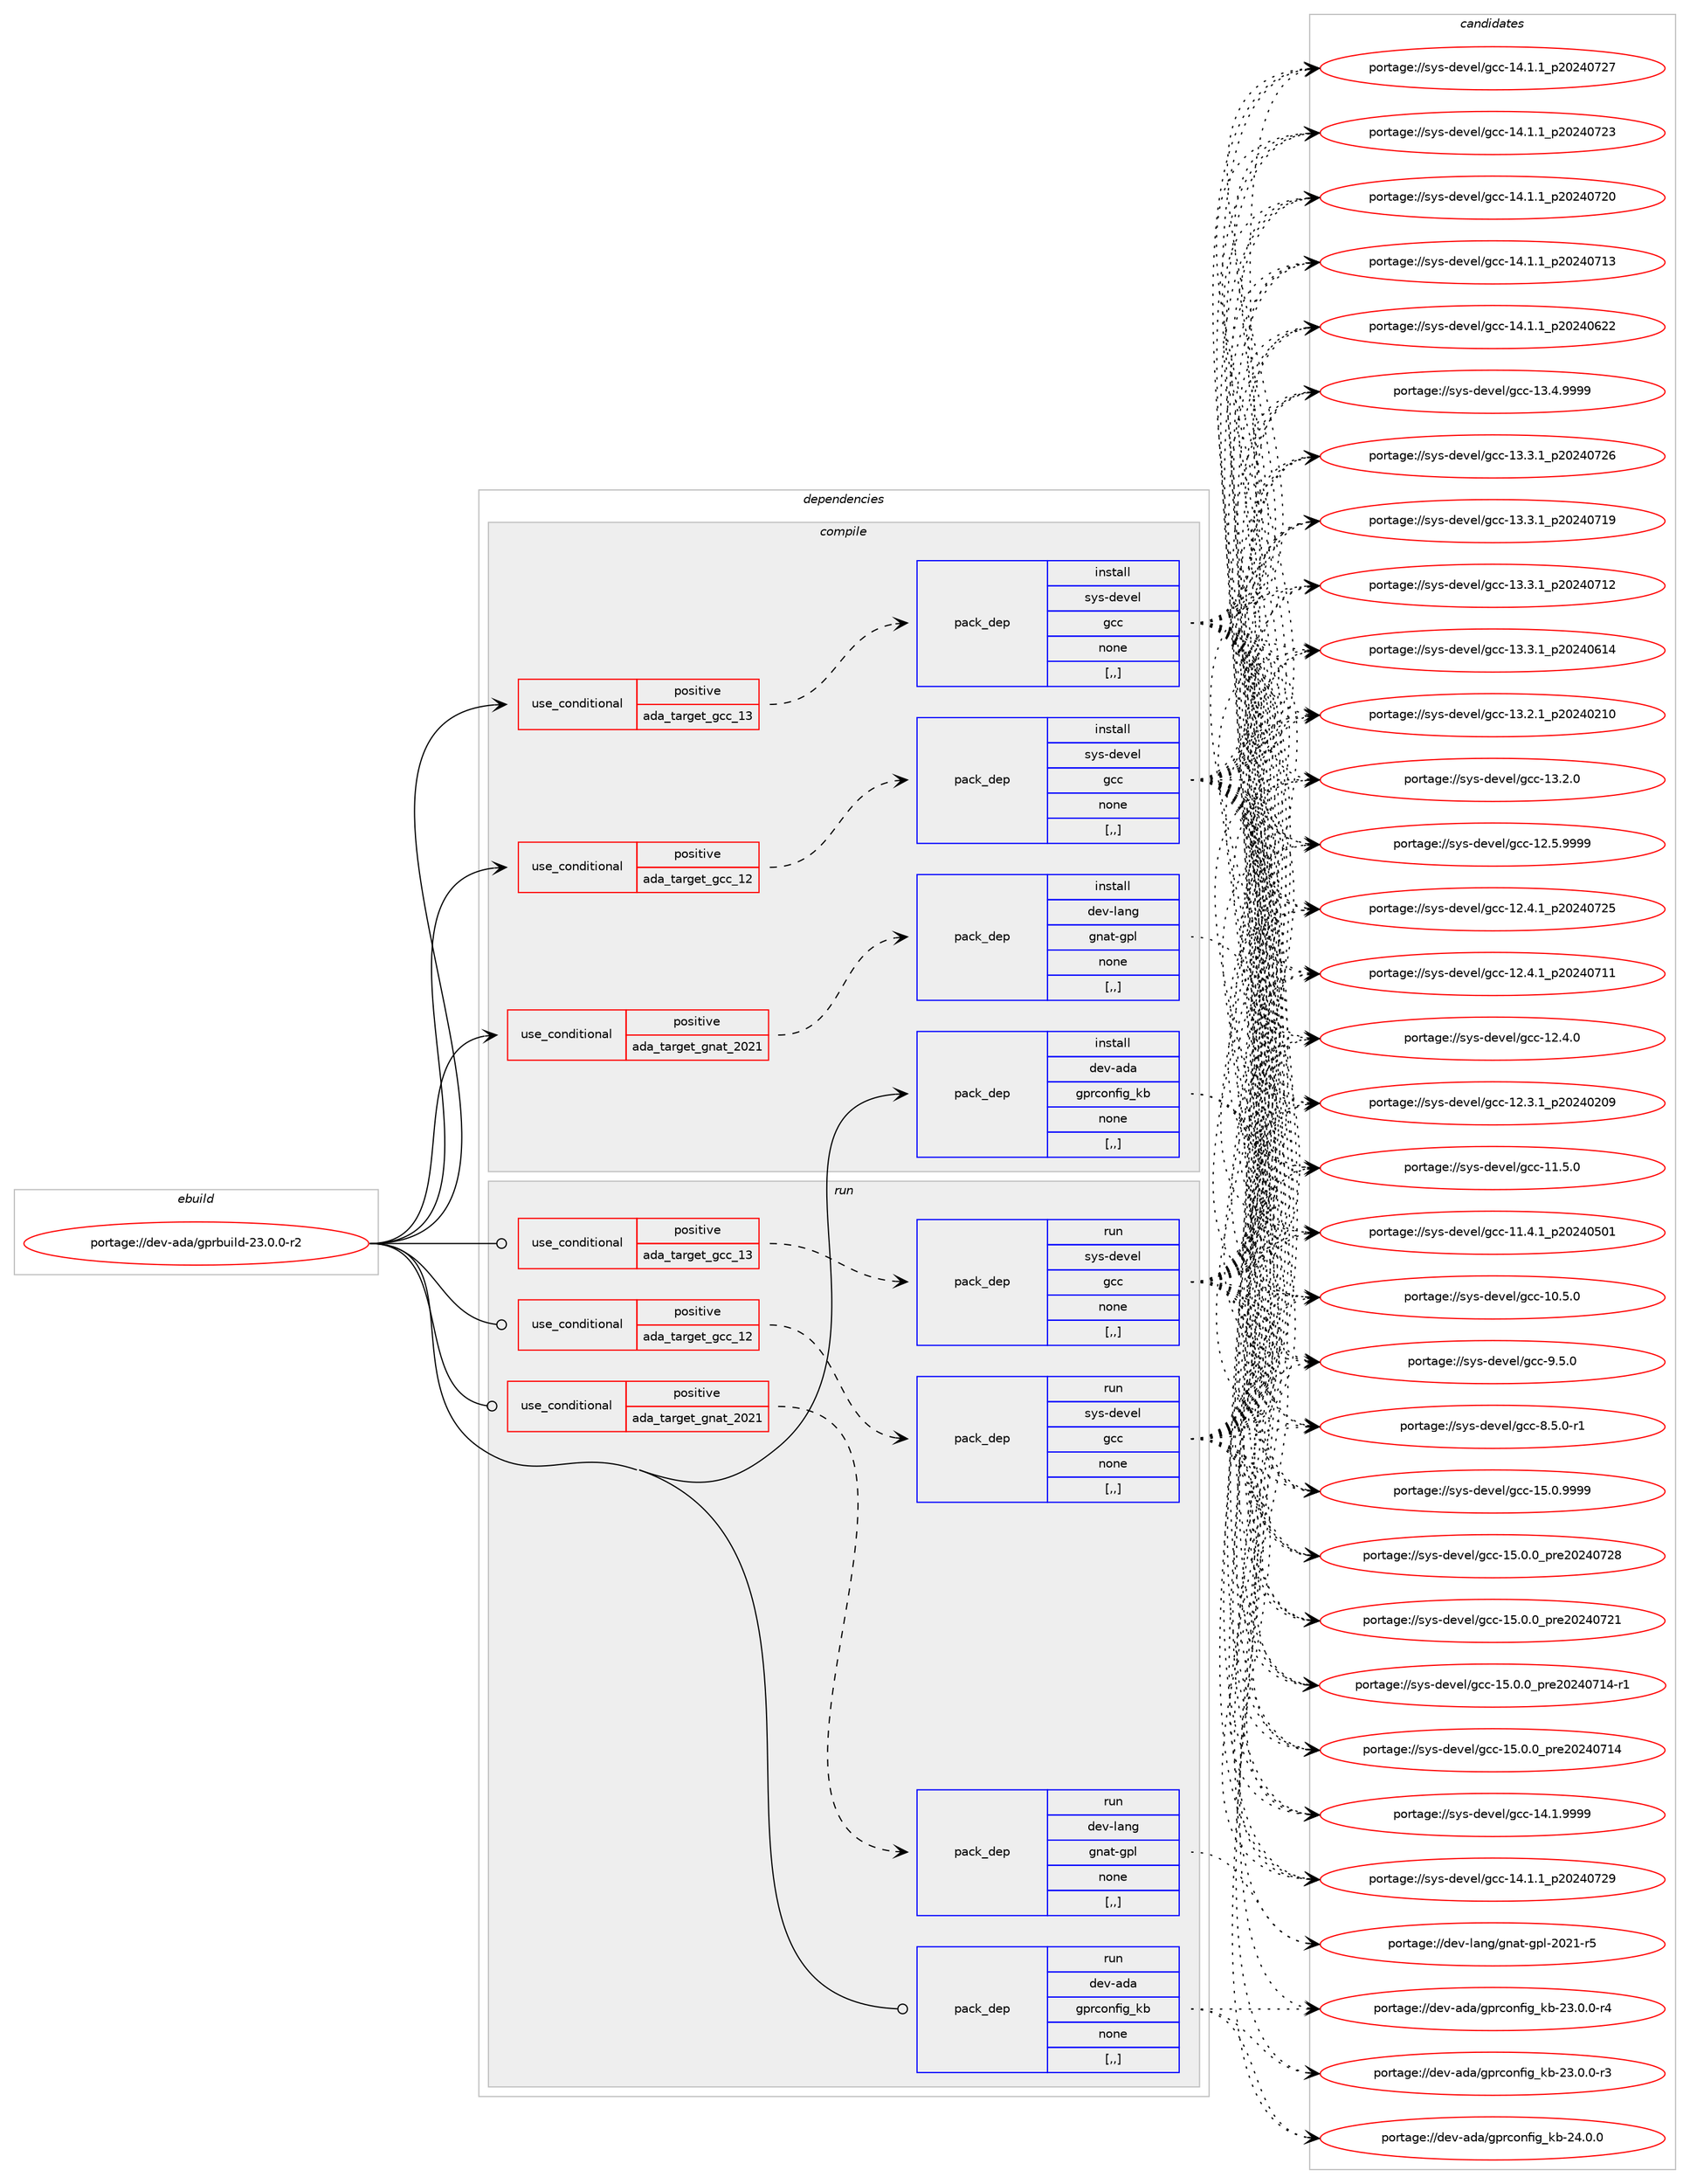 digraph prolog {

# *************
# Graph options
# *************

newrank=true;
concentrate=true;
compound=true;
graph [rankdir=LR,fontname=Helvetica,fontsize=10,ranksep=1.5];#, ranksep=2.5, nodesep=0.2];
edge  [arrowhead=vee];
node  [fontname=Helvetica,fontsize=10];

# **********
# The ebuild
# **********

subgraph cluster_leftcol {
color=gray;
label=<<i>ebuild</i>>;
id [label="portage://dev-ada/gprbuild-23.0.0-r2", color=red, width=4, href="../dev-ada/gprbuild-23.0.0-r2.svg"];
}

# ****************
# The dependencies
# ****************

subgraph cluster_midcol {
color=gray;
label=<<i>dependencies</i>>;
subgraph cluster_compile {
fillcolor="#eeeeee";
style=filled;
label=<<i>compile</i>>;
subgraph cond16638 {
dependency64341 [label=<<TABLE BORDER="0" CELLBORDER="1" CELLSPACING="0" CELLPADDING="4"><TR><TD ROWSPAN="3" CELLPADDING="10">use_conditional</TD></TR><TR><TD>positive</TD></TR><TR><TD>ada_target_gcc_12</TD></TR></TABLE>>, shape=none, color=red];
subgraph pack46783 {
dependency64342 [label=<<TABLE BORDER="0" CELLBORDER="1" CELLSPACING="0" CELLPADDING="4" WIDTH="220"><TR><TD ROWSPAN="6" CELLPADDING="30">pack_dep</TD></TR><TR><TD WIDTH="110">install</TD></TR><TR><TD>sys-devel</TD></TR><TR><TD>gcc</TD></TR><TR><TD>none</TD></TR><TR><TD>[,,]</TD></TR></TABLE>>, shape=none, color=blue];
}
dependency64341:e -> dependency64342:w [weight=20,style="dashed",arrowhead="vee"];
}
id:e -> dependency64341:w [weight=20,style="solid",arrowhead="vee"];
subgraph cond16639 {
dependency64343 [label=<<TABLE BORDER="0" CELLBORDER="1" CELLSPACING="0" CELLPADDING="4"><TR><TD ROWSPAN="3" CELLPADDING="10">use_conditional</TD></TR><TR><TD>positive</TD></TR><TR><TD>ada_target_gcc_13</TD></TR></TABLE>>, shape=none, color=red];
subgraph pack46784 {
dependency64344 [label=<<TABLE BORDER="0" CELLBORDER="1" CELLSPACING="0" CELLPADDING="4" WIDTH="220"><TR><TD ROWSPAN="6" CELLPADDING="30">pack_dep</TD></TR><TR><TD WIDTH="110">install</TD></TR><TR><TD>sys-devel</TD></TR><TR><TD>gcc</TD></TR><TR><TD>none</TD></TR><TR><TD>[,,]</TD></TR></TABLE>>, shape=none, color=blue];
}
dependency64343:e -> dependency64344:w [weight=20,style="dashed",arrowhead="vee"];
}
id:e -> dependency64343:w [weight=20,style="solid",arrowhead="vee"];
subgraph cond16640 {
dependency64345 [label=<<TABLE BORDER="0" CELLBORDER="1" CELLSPACING="0" CELLPADDING="4"><TR><TD ROWSPAN="3" CELLPADDING="10">use_conditional</TD></TR><TR><TD>positive</TD></TR><TR><TD>ada_target_gnat_2021</TD></TR></TABLE>>, shape=none, color=red];
subgraph pack46785 {
dependency64346 [label=<<TABLE BORDER="0" CELLBORDER="1" CELLSPACING="0" CELLPADDING="4" WIDTH="220"><TR><TD ROWSPAN="6" CELLPADDING="30">pack_dep</TD></TR><TR><TD WIDTH="110">install</TD></TR><TR><TD>dev-lang</TD></TR><TR><TD>gnat-gpl</TD></TR><TR><TD>none</TD></TR><TR><TD>[,,]</TD></TR></TABLE>>, shape=none, color=blue];
}
dependency64345:e -> dependency64346:w [weight=20,style="dashed",arrowhead="vee"];
}
id:e -> dependency64345:w [weight=20,style="solid",arrowhead="vee"];
subgraph pack46786 {
dependency64347 [label=<<TABLE BORDER="0" CELLBORDER="1" CELLSPACING="0" CELLPADDING="4" WIDTH="220"><TR><TD ROWSPAN="6" CELLPADDING="30">pack_dep</TD></TR><TR><TD WIDTH="110">install</TD></TR><TR><TD>dev-ada</TD></TR><TR><TD>gprconfig_kb</TD></TR><TR><TD>none</TD></TR><TR><TD>[,,]</TD></TR></TABLE>>, shape=none, color=blue];
}
id:e -> dependency64347:w [weight=20,style="solid",arrowhead="vee"];
}
subgraph cluster_compileandrun {
fillcolor="#eeeeee";
style=filled;
label=<<i>compile and run</i>>;
}
subgraph cluster_run {
fillcolor="#eeeeee";
style=filled;
label=<<i>run</i>>;
subgraph cond16641 {
dependency64348 [label=<<TABLE BORDER="0" CELLBORDER="1" CELLSPACING="0" CELLPADDING="4"><TR><TD ROWSPAN="3" CELLPADDING="10">use_conditional</TD></TR><TR><TD>positive</TD></TR><TR><TD>ada_target_gcc_12</TD></TR></TABLE>>, shape=none, color=red];
subgraph pack46787 {
dependency64349 [label=<<TABLE BORDER="0" CELLBORDER="1" CELLSPACING="0" CELLPADDING="4" WIDTH="220"><TR><TD ROWSPAN="6" CELLPADDING="30">pack_dep</TD></TR><TR><TD WIDTH="110">run</TD></TR><TR><TD>sys-devel</TD></TR><TR><TD>gcc</TD></TR><TR><TD>none</TD></TR><TR><TD>[,,]</TD></TR></TABLE>>, shape=none, color=blue];
}
dependency64348:e -> dependency64349:w [weight=20,style="dashed",arrowhead="vee"];
}
id:e -> dependency64348:w [weight=20,style="solid",arrowhead="odot"];
subgraph cond16642 {
dependency64350 [label=<<TABLE BORDER="0" CELLBORDER="1" CELLSPACING="0" CELLPADDING="4"><TR><TD ROWSPAN="3" CELLPADDING="10">use_conditional</TD></TR><TR><TD>positive</TD></TR><TR><TD>ada_target_gcc_13</TD></TR></TABLE>>, shape=none, color=red];
subgraph pack46788 {
dependency64351 [label=<<TABLE BORDER="0" CELLBORDER="1" CELLSPACING="0" CELLPADDING="4" WIDTH="220"><TR><TD ROWSPAN="6" CELLPADDING="30">pack_dep</TD></TR><TR><TD WIDTH="110">run</TD></TR><TR><TD>sys-devel</TD></TR><TR><TD>gcc</TD></TR><TR><TD>none</TD></TR><TR><TD>[,,]</TD></TR></TABLE>>, shape=none, color=blue];
}
dependency64350:e -> dependency64351:w [weight=20,style="dashed",arrowhead="vee"];
}
id:e -> dependency64350:w [weight=20,style="solid",arrowhead="odot"];
subgraph cond16643 {
dependency64352 [label=<<TABLE BORDER="0" CELLBORDER="1" CELLSPACING="0" CELLPADDING="4"><TR><TD ROWSPAN="3" CELLPADDING="10">use_conditional</TD></TR><TR><TD>positive</TD></TR><TR><TD>ada_target_gnat_2021</TD></TR></TABLE>>, shape=none, color=red];
subgraph pack46789 {
dependency64353 [label=<<TABLE BORDER="0" CELLBORDER="1" CELLSPACING="0" CELLPADDING="4" WIDTH="220"><TR><TD ROWSPAN="6" CELLPADDING="30">pack_dep</TD></TR><TR><TD WIDTH="110">run</TD></TR><TR><TD>dev-lang</TD></TR><TR><TD>gnat-gpl</TD></TR><TR><TD>none</TD></TR><TR><TD>[,,]</TD></TR></TABLE>>, shape=none, color=blue];
}
dependency64352:e -> dependency64353:w [weight=20,style="dashed",arrowhead="vee"];
}
id:e -> dependency64352:w [weight=20,style="solid",arrowhead="odot"];
subgraph pack46790 {
dependency64354 [label=<<TABLE BORDER="0" CELLBORDER="1" CELLSPACING="0" CELLPADDING="4" WIDTH="220"><TR><TD ROWSPAN="6" CELLPADDING="30">pack_dep</TD></TR><TR><TD WIDTH="110">run</TD></TR><TR><TD>dev-ada</TD></TR><TR><TD>gprconfig_kb</TD></TR><TR><TD>none</TD></TR><TR><TD>[,,]</TD></TR></TABLE>>, shape=none, color=blue];
}
id:e -> dependency64354:w [weight=20,style="solid",arrowhead="odot"];
}
}

# **************
# The candidates
# **************

subgraph cluster_choices {
rank=same;
color=gray;
label=<<i>candidates</i>>;

subgraph choice46783 {
color=black;
nodesep=1;
choice1151211154510010111810110847103999945495346484657575757 [label="portage://sys-devel/gcc-15.0.9999", color=red, width=4,href="../sys-devel/gcc-15.0.9999.svg"];
choice1151211154510010111810110847103999945495346484648951121141015048505248555056 [label="portage://sys-devel/gcc-15.0.0_pre20240728", color=red, width=4,href="../sys-devel/gcc-15.0.0_pre20240728.svg"];
choice1151211154510010111810110847103999945495346484648951121141015048505248555049 [label="portage://sys-devel/gcc-15.0.0_pre20240721", color=red, width=4,href="../sys-devel/gcc-15.0.0_pre20240721.svg"];
choice11512111545100101118101108471039999454953464846489511211410150485052485549524511449 [label="portage://sys-devel/gcc-15.0.0_pre20240714-r1", color=red, width=4,href="../sys-devel/gcc-15.0.0_pre20240714-r1.svg"];
choice1151211154510010111810110847103999945495346484648951121141015048505248554952 [label="portage://sys-devel/gcc-15.0.0_pre20240714", color=red, width=4,href="../sys-devel/gcc-15.0.0_pre20240714.svg"];
choice1151211154510010111810110847103999945495246494657575757 [label="portage://sys-devel/gcc-14.1.9999", color=red, width=4,href="../sys-devel/gcc-14.1.9999.svg"];
choice1151211154510010111810110847103999945495246494649951125048505248555057 [label="portage://sys-devel/gcc-14.1.1_p20240729", color=red, width=4,href="../sys-devel/gcc-14.1.1_p20240729.svg"];
choice1151211154510010111810110847103999945495246494649951125048505248555055 [label="portage://sys-devel/gcc-14.1.1_p20240727", color=red, width=4,href="../sys-devel/gcc-14.1.1_p20240727.svg"];
choice1151211154510010111810110847103999945495246494649951125048505248555051 [label="portage://sys-devel/gcc-14.1.1_p20240723", color=red, width=4,href="../sys-devel/gcc-14.1.1_p20240723.svg"];
choice1151211154510010111810110847103999945495246494649951125048505248555048 [label="portage://sys-devel/gcc-14.1.1_p20240720", color=red, width=4,href="../sys-devel/gcc-14.1.1_p20240720.svg"];
choice1151211154510010111810110847103999945495246494649951125048505248554951 [label="portage://sys-devel/gcc-14.1.1_p20240713", color=red, width=4,href="../sys-devel/gcc-14.1.1_p20240713.svg"];
choice1151211154510010111810110847103999945495246494649951125048505248545050 [label="portage://sys-devel/gcc-14.1.1_p20240622", color=red, width=4,href="../sys-devel/gcc-14.1.1_p20240622.svg"];
choice1151211154510010111810110847103999945495146524657575757 [label="portage://sys-devel/gcc-13.4.9999", color=red, width=4,href="../sys-devel/gcc-13.4.9999.svg"];
choice1151211154510010111810110847103999945495146514649951125048505248555054 [label="portage://sys-devel/gcc-13.3.1_p20240726", color=red, width=4,href="../sys-devel/gcc-13.3.1_p20240726.svg"];
choice1151211154510010111810110847103999945495146514649951125048505248554957 [label="portage://sys-devel/gcc-13.3.1_p20240719", color=red, width=4,href="../sys-devel/gcc-13.3.1_p20240719.svg"];
choice1151211154510010111810110847103999945495146514649951125048505248554950 [label="portage://sys-devel/gcc-13.3.1_p20240712", color=red, width=4,href="../sys-devel/gcc-13.3.1_p20240712.svg"];
choice1151211154510010111810110847103999945495146514649951125048505248544952 [label="portage://sys-devel/gcc-13.3.1_p20240614", color=red, width=4,href="../sys-devel/gcc-13.3.1_p20240614.svg"];
choice1151211154510010111810110847103999945495146504649951125048505248504948 [label="portage://sys-devel/gcc-13.2.1_p20240210", color=red, width=4,href="../sys-devel/gcc-13.2.1_p20240210.svg"];
choice1151211154510010111810110847103999945495146504648 [label="portage://sys-devel/gcc-13.2.0", color=red, width=4,href="../sys-devel/gcc-13.2.0.svg"];
choice1151211154510010111810110847103999945495046534657575757 [label="portage://sys-devel/gcc-12.5.9999", color=red, width=4,href="../sys-devel/gcc-12.5.9999.svg"];
choice1151211154510010111810110847103999945495046524649951125048505248555053 [label="portage://sys-devel/gcc-12.4.1_p20240725", color=red, width=4,href="../sys-devel/gcc-12.4.1_p20240725.svg"];
choice1151211154510010111810110847103999945495046524649951125048505248554949 [label="portage://sys-devel/gcc-12.4.1_p20240711", color=red, width=4,href="../sys-devel/gcc-12.4.1_p20240711.svg"];
choice1151211154510010111810110847103999945495046524648 [label="portage://sys-devel/gcc-12.4.0", color=red, width=4,href="../sys-devel/gcc-12.4.0.svg"];
choice1151211154510010111810110847103999945495046514649951125048505248504857 [label="portage://sys-devel/gcc-12.3.1_p20240209", color=red, width=4,href="../sys-devel/gcc-12.3.1_p20240209.svg"];
choice1151211154510010111810110847103999945494946534648 [label="portage://sys-devel/gcc-11.5.0", color=red, width=4,href="../sys-devel/gcc-11.5.0.svg"];
choice1151211154510010111810110847103999945494946524649951125048505248534849 [label="portage://sys-devel/gcc-11.4.1_p20240501", color=red, width=4,href="../sys-devel/gcc-11.4.1_p20240501.svg"];
choice1151211154510010111810110847103999945494846534648 [label="portage://sys-devel/gcc-10.5.0", color=red, width=4,href="../sys-devel/gcc-10.5.0.svg"];
choice11512111545100101118101108471039999455746534648 [label="portage://sys-devel/gcc-9.5.0", color=red, width=4,href="../sys-devel/gcc-9.5.0.svg"];
choice115121115451001011181011084710399994556465346484511449 [label="portage://sys-devel/gcc-8.5.0-r1", color=red, width=4,href="../sys-devel/gcc-8.5.0-r1.svg"];
dependency64342:e -> choice1151211154510010111810110847103999945495346484657575757:w [style=dotted,weight="100"];
dependency64342:e -> choice1151211154510010111810110847103999945495346484648951121141015048505248555056:w [style=dotted,weight="100"];
dependency64342:e -> choice1151211154510010111810110847103999945495346484648951121141015048505248555049:w [style=dotted,weight="100"];
dependency64342:e -> choice11512111545100101118101108471039999454953464846489511211410150485052485549524511449:w [style=dotted,weight="100"];
dependency64342:e -> choice1151211154510010111810110847103999945495346484648951121141015048505248554952:w [style=dotted,weight="100"];
dependency64342:e -> choice1151211154510010111810110847103999945495246494657575757:w [style=dotted,weight="100"];
dependency64342:e -> choice1151211154510010111810110847103999945495246494649951125048505248555057:w [style=dotted,weight="100"];
dependency64342:e -> choice1151211154510010111810110847103999945495246494649951125048505248555055:w [style=dotted,weight="100"];
dependency64342:e -> choice1151211154510010111810110847103999945495246494649951125048505248555051:w [style=dotted,weight="100"];
dependency64342:e -> choice1151211154510010111810110847103999945495246494649951125048505248555048:w [style=dotted,weight="100"];
dependency64342:e -> choice1151211154510010111810110847103999945495246494649951125048505248554951:w [style=dotted,weight="100"];
dependency64342:e -> choice1151211154510010111810110847103999945495246494649951125048505248545050:w [style=dotted,weight="100"];
dependency64342:e -> choice1151211154510010111810110847103999945495146524657575757:w [style=dotted,weight="100"];
dependency64342:e -> choice1151211154510010111810110847103999945495146514649951125048505248555054:w [style=dotted,weight="100"];
dependency64342:e -> choice1151211154510010111810110847103999945495146514649951125048505248554957:w [style=dotted,weight="100"];
dependency64342:e -> choice1151211154510010111810110847103999945495146514649951125048505248554950:w [style=dotted,weight="100"];
dependency64342:e -> choice1151211154510010111810110847103999945495146514649951125048505248544952:w [style=dotted,weight="100"];
dependency64342:e -> choice1151211154510010111810110847103999945495146504649951125048505248504948:w [style=dotted,weight="100"];
dependency64342:e -> choice1151211154510010111810110847103999945495146504648:w [style=dotted,weight="100"];
dependency64342:e -> choice1151211154510010111810110847103999945495046534657575757:w [style=dotted,weight="100"];
dependency64342:e -> choice1151211154510010111810110847103999945495046524649951125048505248555053:w [style=dotted,weight="100"];
dependency64342:e -> choice1151211154510010111810110847103999945495046524649951125048505248554949:w [style=dotted,weight="100"];
dependency64342:e -> choice1151211154510010111810110847103999945495046524648:w [style=dotted,weight="100"];
dependency64342:e -> choice1151211154510010111810110847103999945495046514649951125048505248504857:w [style=dotted,weight="100"];
dependency64342:e -> choice1151211154510010111810110847103999945494946534648:w [style=dotted,weight="100"];
dependency64342:e -> choice1151211154510010111810110847103999945494946524649951125048505248534849:w [style=dotted,weight="100"];
dependency64342:e -> choice1151211154510010111810110847103999945494846534648:w [style=dotted,weight="100"];
dependency64342:e -> choice11512111545100101118101108471039999455746534648:w [style=dotted,weight="100"];
dependency64342:e -> choice115121115451001011181011084710399994556465346484511449:w [style=dotted,weight="100"];
}
subgraph choice46784 {
color=black;
nodesep=1;
choice1151211154510010111810110847103999945495346484657575757 [label="portage://sys-devel/gcc-15.0.9999", color=red, width=4,href="../sys-devel/gcc-15.0.9999.svg"];
choice1151211154510010111810110847103999945495346484648951121141015048505248555056 [label="portage://sys-devel/gcc-15.0.0_pre20240728", color=red, width=4,href="../sys-devel/gcc-15.0.0_pre20240728.svg"];
choice1151211154510010111810110847103999945495346484648951121141015048505248555049 [label="portage://sys-devel/gcc-15.0.0_pre20240721", color=red, width=4,href="../sys-devel/gcc-15.0.0_pre20240721.svg"];
choice11512111545100101118101108471039999454953464846489511211410150485052485549524511449 [label="portage://sys-devel/gcc-15.0.0_pre20240714-r1", color=red, width=4,href="../sys-devel/gcc-15.0.0_pre20240714-r1.svg"];
choice1151211154510010111810110847103999945495346484648951121141015048505248554952 [label="portage://sys-devel/gcc-15.0.0_pre20240714", color=red, width=4,href="../sys-devel/gcc-15.0.0_pre20240714.svg"];
choice1151211154510010111810110847103999945495246494657575757 [label="portage://sys-devel/gcc-14.1.9999", color=red, width=4,href="../sys-devel/gcc-14.1.9999.svg"];
choice1151211154510010111810110847103999945495246494649951125048505248555057 [label="portage://sys-devel/gcc-14.1.1_p20240729", color=red, width=4,href="../sys-devel/gcc-14.1.1_p20240729.svg"];
choice1151211154510010111810110847103999945495246494649951125048505248555055 [label="portage://sys-devel/gcc-14.1.1_p20240727", color=red, width=4,href="../sys-devel/gcc-14.1.1_p20240727.svg"];
choice1151211154510010111810110847103999945495246494649951125048505248555051 [label="portage://sys-devel/gcc-14.1.1_p20240723", color=red, width=4,href="../sys-devel/gcc-14.1.1_p20240723.svg"];
choice1151211154510010111810110847103999945495246494649951125048505248555048 [label="portage://sys-devel/gcc-14.1.1_p20240720", color=red, width=4,href="../sys-devel/gcc-14.1.1_p20240720.svg"];
choice1151211154510010111810110847103999945495246494649951125048505248554951 [label="portage://sys-devel/gcc-14.1.1_p20240713", color=red, width=4,href="../sys-devel/gcc-14.1.1_p20240713.svg"];
choice1151211154510010111810110847103999945495246494649951125048505248545050 [label="portage://sys-devel/gcc-14.1.1_p20240622", color=red, width=4,href="../sys-devel/gcc-14.1.1_p20240622.svg"];
choice1151211154510010111810110847103999945495146524657575757 [label="portage://sys-devel/gcc-13.4.9999", color=red, width=4,href="../sys-devel/gcc-13.4.9999.svg"];
choice1151211154510010111810110847103999945495146514649951125048505248555054 [label="portage://sys-devel/gcc-13.3.1_p20240726", color=red, width=4,href="../sys-devel/gcc-13.3.1_p20240726.svg"];
choice1151211154510010111810110847103999945495146514649951125048505248554957 [label="portage://sys-devel/gcc-13.3.1_p20240719", color=red, width=4,href="../sys-devel/gcc-13.3.1_p20240719.svg"];
choice1151211154510010111810110847103999945495146514649951125048505248554950 [label="portage://sys-devel/gcc-13.3.1_p20240712", color=red, width=4,href="../sys-devel/gcc-13.3.1_p20240712.svg"];
choice1151211154510010111810110847103999945495146514649951125048505248544952 [label="portage://sys-devel/gcc-13.3.1_p20240614", color=red, width=4,href="../sys-devel/gcc-13.3.1_p20240614.svg"];
choice1151211154510010111810110847103999945495146504649951125048505248504948 [label="portage://sys-devel/gcc-13.2.1_p20240210", color=red, width=4,href="../sys-devel/gcc-13.2.1_p20240210.svg"];
choice1151211154510010111810110847103999945495146504648 [label="portage://sys-devel/gcc-13.2.0", color=red, width=4,href="../sys-devel/gcc-13.2.0.svg"];
choice1151211154510010111810110847103999945495046534657575757 [label="portage://sys-devel/gcc-12.5.9999", color=red, width=4,href="../sys-devel/gcc-12.5.9999.svg"];
choice1151211154510010111810110847103999945495046524649951125048505248555053 [label="portage://sys-devel/gcc-12.4.1_p20240725", color=red, width=4,href="../sys-devel/gcc-12.4.1_p20240725.svg"];
choice1151211154510010111810110847103999945495046524649951125048505248554949 [label="portage://sys-devel/gcc-12.4.1_p20240711", color=red, width=4,href="../sys-devel/gcc-12.4.1_p20240711.svg"];
choice1151211154510010111810110847103999945495046524648 [label="portage://sys-devel/gcc-12.4.0", color=red, width=4,href="../sys-devel/gcc-12.4.0.svg"];
choice1151211154510010111810110847103999945495046514649951125048505248504857 [label="portage://sys-devel/gcc-12.3.1_p20240209", color=red, width=4,href="../sys-devel/gcc-12.3.1_p20240209.svg"];
choice1151211154510010111810110847103999945494946534648 [label="portage://sys-devel/gcc-11.5.0", color=red, width=4,href="../sys-devel/gcc-11.5.0.svg"];
choice1151211154510010111810110847103999945494946524649951125048505248534849 [label="portage://sys-devel/gcc-11.4.1_p20240501", color=red, width=4,href="../sys-devel/gcc-11.4.1_p20240501.svg"];
choice1151211154510010111810110847103999945494846534648 [label="portage://sys-devel/gcc-10.5.0", color=red, width=4,href="../sys-devel/gcc-10.5.0.svg"];
choice11512111545100101118101108471039999455746534648 [label="portage://sys-devel/gcc-9.5.0", color=red, width=4,href="../sys-devel/gcc-9.5.0.svg"];
choice115121115451001011181011084710399994556465346484511449 [label="portage://sys-devel/gcc-8.5.0-r1", color=red, width=4,href="../sys-devel/gcc-8.5.0-r1.svg"];
dependency64344:e -> choice1151211154510010111810110847103999945495346484657575757:w [style=dotted,weight="100"];
dependency64344:e -> choice1151211154510010111810110847103999945495346484648951121141015048505248555056:w [style=dotted,weight="100"];
dependency64344:e -> choice1151211154510010111810110847103999945495346484648951121141015048505248555049:w [style=dotted,weight="100"];
dependency64344:e -> choice11512111545100101118101108471039999454953464846489511211410150485052485549524511449:w [style=dotted,weight="100"];
dependency64344:e -> choice1151211154510010111810110847103999945495346484648951121141015048505248554952:w [style=dotted,weight="100"];
dependency64344:e -> choice1151211154510010111810110847103999945495246494657575757:w [style=dotted,weight="100"];
dependency64344:e -> choice1151211154510010111810110847103999945495246494649951125048505248555057:w [style=dotted,weight="100"];
dependency64344:e -> choice1151211154510010111810110847103999945495246494649951125048505248555055:w [style=dotted,weight="100"];
dependency64344:e -> choice1151211154510010111810110847103999945495246494649951125048505248555051:w [style=dotted,weight="100"];
dependency64344:e -> choice1151211154510010111810110847103999945495246494649951125048505248555048:w [style=dotted,weight="100"];
dependency64344:e -> choice1151211154510010111810110847103999945495246494649951125048505248554951:w [style=dotted,weight="100"];
dependency64344:e -> choice1151211154510010111810110847103999945495246494649951125048505248545050:w [style=dotted,weight="100"];
dependency64344:e -> choice1151211154510010111810110847103999945495146524657575757:w [style=dotted,weight="100"];
dependency64344:e -> choice1151211154510010111810110847103999945495146514649951125048505248555054:w [style=dotted,weight="100"];
dependency64344:e -> choice1151211154510010111810110847103999945495146514649951125048505248554957:w [style=dotted,weight="100"];
dependency64344:e -> choice1151211154510010111810110847103999945495146514649951125048505248554950:w [style=dotted,weight="100"];
dependency64344:e -> choice1151211154510010111810110847103999945495146514649951125048505248544952:w [style=dotted,weight="100"];
dependency64344:e -> choice1151211154510010111810110847103999945495146504649951125048505248504948:w [style=dotted,weight="100"];
dependency64344:e -> choice1151211154510010111810110847103999945495146504648:w [style=dotted,weight="100"];
dependency64344:e -> choice1151211154510010111810110847103999945495046534657575757:w [style=dotted,weight="100"];
dependency64344:e -> choice1151211154510010111810110847103999945495046524649951125048505248555053:w [style=dotted,weight="100"];
dependency64344:e -> choice1151211154510010111810110847103999945495046524649951125048505248554949:w [style=dotted,weight="100"];
dependency64344:e -> choice1151211154510010111810110847103999945495046524648:w [style=dotted,weight="100"];
dependency64344:e -> choice1151211154510010111810110847103999945495046514649951125048505248504857:w [style=dotted,weight="100"];
dependency64344:e -> choice1151211154510010111810110847103999945494946534648:w [style=dotted,weight="100"];
dependency64344:e -> choice1151211154510010111810110847103999945494946524649951125048505248534849:w [style=dotted,weight="100"];
dependency64344:e -> choice1151211154510010111810110847103999945494846534648:w [style=dotted,weight="100"];
dependency64344:e -> choice11512111545100101118101108471039999455746534648:w [style=dotted,weight="100"];
dependency64344:e -> choice115121115451001011181011084710399994556465346484511449:w [style=dotted,weight="100"];
}
subgraph choice46785 {
color=black;
nodesep=1;
choice100101118451089711010347103110971164510311210845504850494511453 [label="portage://dev-lang/gnat-gpl-2021-r5", color=red, width=4,href="../dev-lang/gnat-gpl-2021-r5.svg"];
dependency64346:e -> choice100101118451089711010347103110971164510311210845504850494511453:w [style=dotted,weight="100"];
}
subgraph choice46786 {
color=black;
nodesep=1;
choice1001011184597100974710311211499111110102105103951079845505246484648 [label="portage://dev-ada/gprconfig_kb-24.0.0", color=red, width=4,href="../dev-ada/gprconfig_kb-24.0.0.svg"];
choice10010111845971009747103112114991111101021051039510798455051464846484511452 [label="portage://dev-ada/gprconfig_kb-23.0.0-r4", color=red, width=4,href="../dev-ada/gprconfig_kb-23.0.0-r4.svg"];
choice10010111845971009747103112114991111101021051039510798455051464846484511451 [label="portage://dev-ada/gprconfig_kb-23.0.0-r3", color=red, width=4,href="../dev-ada/gprconfig_kb-23.0.0-r3.svg"];
dependency64347:e -> choice1001011184597100974710311211499111110102105103951079845505246484648:w [style=dotted,weight="100"];
dependency64347:e -> choice10010111845971009747103112114991111101021051039510798455051464846484511452:w [style=dotted,weight="100"];
dependency64347:e -> choice10010111845971009747103112114991111101021051039510798455051464846484511451:w [style=dotted,weight="100"];
}
subgraph choice46787 {
color=black;
nodesep=1;
choice1151211154510010111810110847103999945495346484657575757 [label="portage://sys-devel/gcc-15.0.9999", color=red, width=4,href="../sys-devel/gcc-15.0.9999.svg"];
choice1151211154510010111810110847103999945495346484648951121141015048505248555056 [label="portage://sys-devel/gcc-15.0.0_pre20240728", color=red, width=4,href="../sys-devel/gcc-15.0.0_pre20240728.svg"];
choice1151211154510010111810110847103999945495346484648951121141015048505248555049 [label="portage://sys-devel/gcc-15.0.0_pre20240721", color=red, width=4,href="../sys-devel/gcc-15.0.0_pre20240721.svg"];
choice11512111545100101118101108471039999454953464846489511211410150485052485549524511449 [label="portage://sys-devel/gcc-15.0.0_pre20240714-r1", color=red, width=4,href="../sys-devel/gcc-15.0.0_pre20240714-r1.svg"];
choice1151211154510010111810110847103999945495346484648951121141015048505248554952 [label="portage://sys-devel/gcc-15.0.0_pre20240714", color=red, width=4,href="../sys-devel/gcc-15.0.0_pre20240714.svg"];
choice1151211154510010111810110847103999945495246494657575757 [label="portage://sys-devel/gcc-14.1.9999", color=red, width=4,href="../sys-devel/gcc-14.1.9999.svg"];
choice1151211154510010111810110847103999945495246494649951125048505248555057 [label="portage://sys-devel/gcc-14.1.1_p20240729", color=red, width=4,href="../sys-devel/gcc-14.1.1_p20240729.svg"];
choice1151211154510010111810110847103999945495246494649951125048505248555055 [label="portage://sys-devel/gcc-14.1.1_p20240727", color=red, width=4,href="../sys-devel/gcc-14.1.1_p20240727.svg"];
choice1151211154510010111810110847103999945495246494649951125048505248555051 [label="portage://sys-devel/gcc-14.1.1_p20240723", color=red, width=4,href="../sys-devel/gcc-14.1.1_p20240723.svg"];
choice1151211154510010111810110847103999945495246494649951125048505248555048 [label="portage://sys-devel/gcc-14.1.1_p20240720", color=red, width=4,href="../sys-devel/gcc-14.1.1_p20240720.svg"];
choice1151211154510010111810110847103999945495246494649951125048505248554951 [label="portage://sys-devel/gcc-14.1.1_p20240713", color=red, width=4,href="../sys-devel/gcc-14.1.1_p20240713.svg"];
choice1151211154510010111810110847103999945495246494649951125048505248545050 [label="portage://sys-devel/gcc-14.1.1_p20240622", color=red, width=4,href="../sys-devel/gcc-14.1.1_p20240622.svg"];
choice1151211154510010111810110847103999945495146524657575757 [label="portage://sys-devel/gcc-13.4.9999", color=red, width=4,href="../sys-devel/gcc-13.4.9999.svg"];
choice1151211154510010111810110847103999945495146514649951125048505248555054 [label="portage://sys-devel/gcc-13.3.1_p20240726", color=red, width=4,href="../sys-devel/gcc-13.3.1_p20240726.svg"];
choice1151211154510010111810110847103999945495146514649951125048505248554957 [label="portage://sys-devel/gcc-13.3.1_p20240719", color=red, width=4,href="../sys-devel/gcc-13.3.1_p20240719.svg"];
choice1151211154510010111810110847103999945495146514649951125048505248554950 [label="portage://sys-devel/gcc-13.3.1_p20240712", color=red, width=4,href="../sys-devel/gcc-13.3.1_p20240712.svg"];
choice1151211154510010111810110847103999945495146514649951125048505248544952 [label="portage://sys-devel/gcc-13.3.1_p20240614", color=red, width=4,href="../sys-devel/gcc-13.3.1_p20240614.svg"];
choice1151211154510010111810110847103999945495146504649951125048505248504948 [label="portage://sys-devel/gcc-13.2.1_p20240210", color=red, width=4,href="../sys-devel/gcc-13.2.1_p20240210.svg"];
choice1151211154510010111810110847103999945495146504648 [label="portage://sys-devel/gcc-13.2.0", color=red, width=4,href="../sys-devel/gcc-13.2.0.svg"];
choice1151211154510010111810110847103999945495046534657575757 [label="portage://sys-devel/gcc-12.5.9999", color=red, width=4,href="../sys-devel/gcc-12.5.9999.svg"];
choice1151211154510010111810110847103999945495046524649951125048505248555053 [label="portage://sys-devel/gcc-12.4.1_p20240725", color=red, width=4,href="../sys-devel/gcc-12.4.1_p20240725.svg"];
choice1151211154510010111810110847103999945495046524649951125048505248554949 [label="portage://sys-devel/gcc-12.4.1_p20240711", color=red, width=4,href="../sys-devel/gcc-12.4.1_p20240711.svg"];
choice1151211154510010111810110847103999945495046524648 [label="portage://sys-devel/gcc-12.4.0", color=red, width=4,href="../sys-devel/gcc-12.4.0.svg"];
choice1151211154510010111810110847103999945495046514649951125048505248504857 [label="portage://sys-devel/gcc-12.3.1_p20240209", color=red, width=4,href="../sys-devel/gcc-12.3.1_p20240209.svg"];
choice1151211154510010111810110847103999945494946534648 [label="portage://sys-devel/gcc-11.5.0", color=red, width=4,href="../sys-devel/gcc-11.5.0.svg"];
choice1151211154510010111810110847103999945494946524649951125048505248534849 [label="portage://sys-devel/gcc-11.4.1_p20240501", color=red, width=4,href="../sys-devel/gcc-11.4.1_p20240501.svg"];
choice1151211154510010111810110847103999945494846534648 [label="portage://sys-devel/gcc-10.5.0", color=red, width=4,href="../sys-devel/gcc-10.5.0.svg"];
choice11512111545100101118101108471039999455746534648 [label="portage://sys-devel/gcc-9.5.0", color=red, width=4,href="../sys-devel/gcc-9.5.0.svg"];
choice115121115451001011181011084710399994556465346484511449 [label="portage://sys-devel/gcc-8.5.0-r1", color=red, width=4,href="../sys-devel/gcc-8.5.0-r1.svg"];
dependency64349:e -> choice1151211154510010111810110847103999945495346484657575757:w [style=dotted,weight="100"];
dependency64349:e -> choice1151211154510010111810110847103999945495346484648951121141015048505248555056:w [style=dotted,weight="100"];
dependency64349:e -> choice1151211154510010111810110847103999945495346484648951121141015048505248555049:w [style=dotted,weight="100"];
dependency64349:e -> choice11512111545100101118101108471039999454953464846489511211410150485052485549524511449:w [style=dotted,weight="100"];
dependency64349:e -> choice1151211154510010111810110847103999945495346484648951121141015048505248554952:w [style=dotted,weight="100"];
dependency64349:e -> choice1151211154510010111810110847103999945495246494657575757:w [style=dotted,weight="100"];
dependency64349:e -> choice1151211154510010111810110847103999945495246494649951125048505248555057:w [style=dotted,weight="100"];
dependency64349:e -> choice1151211154510010111810110847103999945495246494649951125048505248555055:w [style=dotted,weight="100"];
dependency64349:e -> choice1151211154510010111810110847103999945495246494649951125048505248555051:w [style=dotted,weight="100"];
dependency64349:e -> choice1151211154510010111810110847103999945495246494649951125048505248555048:w [style=dotted,weight="100"];
dependency64349:e -> choice1151211154510010111810110847103999945495246494649951125048505248554951:w [style=dotted,weight="100"];
dependency64349:e -> choice1151211154510010111810110847103999945495246494649951125048505248545050:w [style=dotted,weight="100"];
dependency64349:e -> choice1151211154510010111810110847103999945495146524657575757:w [style=dotted,weight="100"];
dependency64349:e -> choice1151211154510010111810110847103999945495146514649951125048505248555054:w [style=dotted,weight="100"];
dependency64349:e -> choice1151211154510010111810110847103999945495146514649951125048505248554957:w [style=dotted,weight="100"];
dependency64349:e -> choice1151211154510010111810110847103999945495146514649951125048505248554950:w [style=dotted,weight="100"];
dependency64349:e -> choice1151211154510010111810110847103999945495146514649951125048505248544952:w [style=dotted,weight="100"];
dependency64349:e -> choice1151211154510010111810110847103999945495146504649951125048505248504948:w [style=dotted,weight="100"];
dependency64349:e -> choice1151211154510010111810110847103999945495146504648:w [style=dotted,weight="100"];
dependency64349:e -> choice1151211154510010111810110847103999945495046534657575757:w [style=dotted,weight="100"];
dependency64349:e -> choice1151211154510010111810110847103999945495046524649951125048505248555053:w [style=dotted,weight="100"];
dependency64349:e -> choice1151211154510010111810110847103999945495046524649951125048505248554949:w [style=dotted,weight="100"];
dependency64349:e -> choice1151211154510010111810110847103999945495046524648:w [style=dotted,weight="100"];
dependency64349:e -> choice1151211154510010111810110847103999945495046514649951125048505248504857:w [style=dotted,weight="100"];
dependency64349:e -> choice1151211154510010111810110847103999945494946534648:w [style=dotted,weight="100"];
dependency64349:e -> choice1151211154510010111810110847103999945494946524649951125048505248534849:w [style=dotted,weight="100"];
dependency64349:e -> choice1151211154510010111810110847103999945494846534648:w [style=dotted,weight="100"];
dependency64349:e -> choice11512111545100101118101108471039999455746534648:w [style=dotted,weight="100"];
dependency64349:e -> choice115121115451001011181011084710399994556465346484511449:w [style=dotted,weight="100"];
}
subgraph choice46788 {
color=black;
nodesep=1;
choice1151211154510010111810110847103999945495346484657575757 [label="portage://sys-devel/gcc-15.0.9999", color=red, width=4,href="../sys-devel/gcc-15.0.9999.svg"];
choice1151211154510010111810110847103999945495346484648951121141015048505248555056 [label="portage://sys-devel/gcc-15.0.0_pre20240728", color=red, width=4,href="../sys-devel/gcc-15.0.0_pre20240728.svg"];
choice1151211154510010111810110847103999945495346484648951121141015048505248555049 [label="portage://sys-devel/gcc-15.0.0_pre20240721", color=red, width=4,href="../sys-devel/gcc-15.0.0_pre20240721.svg"];
choice11512111545100101118101108471039999454953464846489511211410150485052485549524511449 [label="portage://sys-devel/gcc-15.0.0_pre20240714-r1", color=red, width=4,href="../sys-devel/gcc-15.0.0_pre20240714-r1.svg"];
choice1151211154510010111810110847103999945495346484648951121141015048505248554952 [label="portage://sys-devel/gcc-15.0.0_pre20240714", color=red, width=4,href="../sys-devel/gcc-15.0.0_pre20240714.svg"];
choice1151211154510010111810110847103999945495246494657575757 [label="portage://sys-devel/gcc-14.1.9999", color=red, width=4,href="../sys-devel/gcc-14.1.9999.svg"];
choice1151211154510010111810110847103999945495246494649951125048505248555057 [label="portage://sys-devel/gcc-14.1.1_p20240729", color=red, width=4,href="../sys-devel/gcc-14.1.1_p20240729.svg"];
choice1151211154510010111810110847103999945495246494649951125048505248555055 [label="portage://sys-devel/gcc-14.1.1_p20240727", color=red, width=4,href="../sys-devel/gcc-14.1.1_p20240727.svg"];
choice1151211154510010111810110847103999945495246494649951125048505248555051 [label="portage://sys-devel/gcc-14.1.1_p20240723", color=red, width=4,href="../sys-devel/gcc-14.1.1_p20240723.svg"];
choice1151211154510010111810110847103999945495246494649951125048505248555048 [label="portage://sys-devel/gcc-14.1.1_p20240720", color=red, width=4,href="../sys-devel/gcc-14.1.1_p20240720.svg"];
choice1151211154510010111810110847103999945495246494649951125048505248554951 [label="portage://sys-devel/gcc-14.1.1_p20240713", color=red, width=4,href="../sys-devel/gcc-14.1.1_p20240713.svg"];
choice1151211154510010111810110847103999945495246494649951125048505248545050 [label="portage://sys-devel/gcc-14.1.1_p20240622", color=red, width=4,href="../sys-devel/gcc-14.1.1_p20240622.svg"];
choice1151211154510010111810110847103999945495146524657575757 [label="portage://sys-devel/gcc-13.4.9999", color=red, width=4,href="../sys-devel/gcc-13.4.9999.svg"];
choice1151211154510010111810110847103999945495146514649951125048505248555054 [label="portage://sys-devel/gcc-13.3.1_p20240726", color=red, width=4,href="../sys-devel/gcc-13.3.1_p20240726.svg"];
choice1151211154510010111810110847103999945495146514649951125048505248554957 [label="portage://sys-devel/gcc-13.3.1_p20240719", color=red, width=4,href="../sys-devel/gcc-13.3.1_p20240719.svg"];
choice1151211154510010111810110847103999945495146514649951125048505248554950 [label="portage://sys-devel/gcc-13.3.1_p20240712", color=red, width=4,href="../sys-devel/gcc-13.3.1_p20240712.svg"];
choice1151211154510010111810110847103999945495146514649951125048505248544952 [label="portage://sys-devel/gcc-13.3.1_p20240614", color=red, width=4,href="../sys-devel/gcc-13.3.1_p20240614.svg"];
choice1151211154510010111810110847103999945495146504649951125048505248504948 [label="portage://sys-devel/gcc-13.2.1_p20240210", color=red, width=4,href="../sys-devel/gcc-13.2.1_p20240210.svg"];
choice1151211154510010111810110847103999945495146504648 [label="portage://sys-devel/gcc-13.2.0", color=red, width=4,href="../sys-devel/gcc-13.2.0.svg"];
choice1151211154510010111810110847103999945495046534657575757 [label="portage://sys-devel/gcc-12.5.9999", color=red, width=4,href="../sys-devel/gcc-12.5.9999.svg"];
choice1151211154510010111810110847103999945495046524649951125048505248555053 [label="portage://sys-devel/gcc-12.4.1_p20240725", color=red, width=4,href="../sys-devel/gcc-12.4.1_p20240725.svg"];
choice1151211154510010111810110847103999945495046524649951125048505248554949 [label="portage://sys-devel/gcc-12.4.1_p20240711", color=red, width=4,href="../sys-devel/gcc-12.4.1_p20240711.svg"];
choice1151211154510010111810110847103999945495046524648 [label="portage://sys-devel/gcc-12.4.0", color=red, width=4,href="../sys-devel/gcc-12.4.0.svg"];
choice1151211154510010111810110847103999945495046514649951125048505248504857 [label="portage://sys-devel/gcc-12.3.1_p20240209", color=red, width=4,href="../sys-devel/gcc-12.3.1_p20240209.svg"];
choice1151211154510010111810110847103999945494946534648 [label="portage://sys-devel/gcc-11.5.0", color=red, width=4,href="../sys-devel/gcc-11.5.0.svg"];
choice1151211154510010111810110847103999945494946524649951125048505248534849 [label="portage://sys-devel/gcc-11.4.1_p20240501", color=red, width=4,href="../sys-devel/gcc-11.4.1_p20240501.svg"];
choice1151211154510010111810110847103999945494846534648 [label="portage://sys-devel/gcc-10.5.0", color=red, width=4,href="../sys-devel/gcc-10.5.0.svg"];
choice11512111545100101118101108471039999455746534648 [label="portage://sys-devel/gcc-9.5.0", color=red, width=4,href="../sys-devel/gcc-9.5.0.svg"];
choice115121115451001011181011084710399994556465346484511449 [label="portage://sys-devel/gcc-8.5.0-r1", color=red, width=4,href="../sys-devel/gcc-8.5.0-r1.svg"];
dependency64351:e -> choice1151211154510010111810110847103999945495346484657575757:w [style=dotted,weight="100"];
dependency64351:e -> choice1151211154510010111810110847103999945495346484648951121141015048505248555056:w [style=dotted,weight="100"];
dependency64351:e -> choice1151211154510010111810110847103999945495346484648951121141015048505248555049:w [style=dotted,weight="100"];
dependency64351:e -> choice11512111545100101118101108471039999454953464846489511211410150485052485549524511449:w [style=dotted,weight="100"];
dependency64351:e -> choice1151211154510010111810110847103999945495346484648951121141015048505248554952:w [style=dotted,weight="100"];
dependency64351:e -> choice1151211154510010111810110847103999945495246494657575757:w [style=dotted,weight="100"];
dependency64351:e -> choice1151211154510010111810110847103999945495246494649951125048505248555057:w [style=dotted,weight="100"];
dependency64351:e -> choice1151211154510010111810110847103999945495246494649951125048505248555055:w [style=dotted,weight="100"];
dependency64351:e -> choice1151211154510010111810110847103999945495246494649951125048505248555051:w [style=dotted,weight="100"];
dependency64351:e -> choice1151211154510010111810110847103999945495246494649951125048505248555048:w [style=dotted,weight="100"];
dependency64351:e -> choice1151211154510010111810110847103999945495246494649951125048505248554951:w [style=dotted,weight="100"];
dependency64351:e -> choice1151211154510010111810110847103999945495246494649951125048505248545050:w [style=dotted,weight="100"];
dependency64351:e -> choice1151211154510010111810110847103999945495146524657575757:w [style=dotted,weight="100"];
dependency64351:e -> choice1151211154510010111810110847103999945495146514649951125048505248555054:w [style=dotted,weight="100"];
dependency64351:e -> choice1151211154510010111810110847103999945495146514649951125048505248554957:w [style=dotted,weight="100"];
dependency64351:e -> choice1151211154510010111810110847103999945495146514649951125048505248554950:w [style=dotted,weight="100"];
dependency64351:e -> choice1151211154510010111810110847103999945495146514649951125048505248544952:w [style=dotted,weight="100"];
dependency64351:e -> choice1151211154510010111810110847103999945495146504649951125048505248504948:w [style=dotted,weight="100"];
dependency64351:e -> choice1151211154510010111810110847103999945495146504648:w [style=dotted,weight="100"];
dependency64351:e -> choice1151211154510010111810110847103999945495046534657575757:w [style=dotted,weight="100"];
dependency64351:e -> choice1151211154510010111810110847103999945495046524649951125048505248555053:w [style=dotted,weight="100"];
dependency64351:e -> choice1151211154510010111810110847103999945495046524649951125048505248554949:w [style=dotted,weight="100"];
dependency64351:e -> choice1151211154510010111810110847103999945495046524648:w [style=dotted,weight="100"];
dependency64351:e -> choice1151211154510010111810110847103999945495046514649951125048505248504857:w [style=dotted,weight="100"];
dependency64351:e -> choice1151211154510010111810110847103999945494946534648:w [style=dotted,weight="100"];
dependency64351:e -> choice1151211154510010111810110847103999945494946524649951125048505248534849:w [style=dotted,weight="100"];
dependency64351:e -> choice1151211154510010111810110847103999945494846534648:w [style=dotted,weight="100"];
dependency64351:e -> choice11512111545100101118101108471039999455746534648:w [style=dotted,weight="100"];
dependency64351:e -> choice115121115451001011181011084710399994556465346484511449:w [style=dotted,weight="100"];
}
subgraph choice46789 {
color=black;
nodesep=1;
choice100101118451089711010347103110971164510311210845504850494511453 [label="portage://dev-lang/gnat-gpl-2021-r5", color=red, width=4,href="../dev-lang/gnat-gpl-2021-r5.svg"];
dependency64353:e -> choice100101118451089711010347103110971164510311210845504850494511453:w [style=dotted,weight="100"];
}
subgraph choice46790 {
color=black;
nodesep=1;
choice1001011184597100974710311211499111110102105103951079845505246484648 [label="portage://dev-ada/gprconfig_kb-24.0.0", color=red, width=4,href="../dev-ada/gprconfig_kb-24.0.0.svg"];
choice10010111845971009747103112114991111101021051039510798455051464846484511452 [label="portage://dev-ada/gprconfig_kb-23.0.0-r4", color=red, width=4,href="../dev-ada/gprconfig_kb-23.0.0-r4.svg"];
choice10010111845971009747103112114991111101021051039510798455051464846484511451 [label="portage://dev-ada/gprconfig_kb-23.0.0-r3", color=red, width=4,href="../dev-ada/gprconfig_kb-23.0.0-r3.svg"];
dependency64354:e -> choice1001011184597100974710311211499111110102105103951079845505246484648:w [style=dotted,weight="100"];
dependency64354:e -> choice10010111845971009747103112114991111101021051039510798455051464846484511452:w [style=dotted,weight="100"];
dependency64354:e -> choice10010111845971009747103112114991111101021051039510798455051464846484511451:w [style=dotted,weight="100"];
}
}

}
